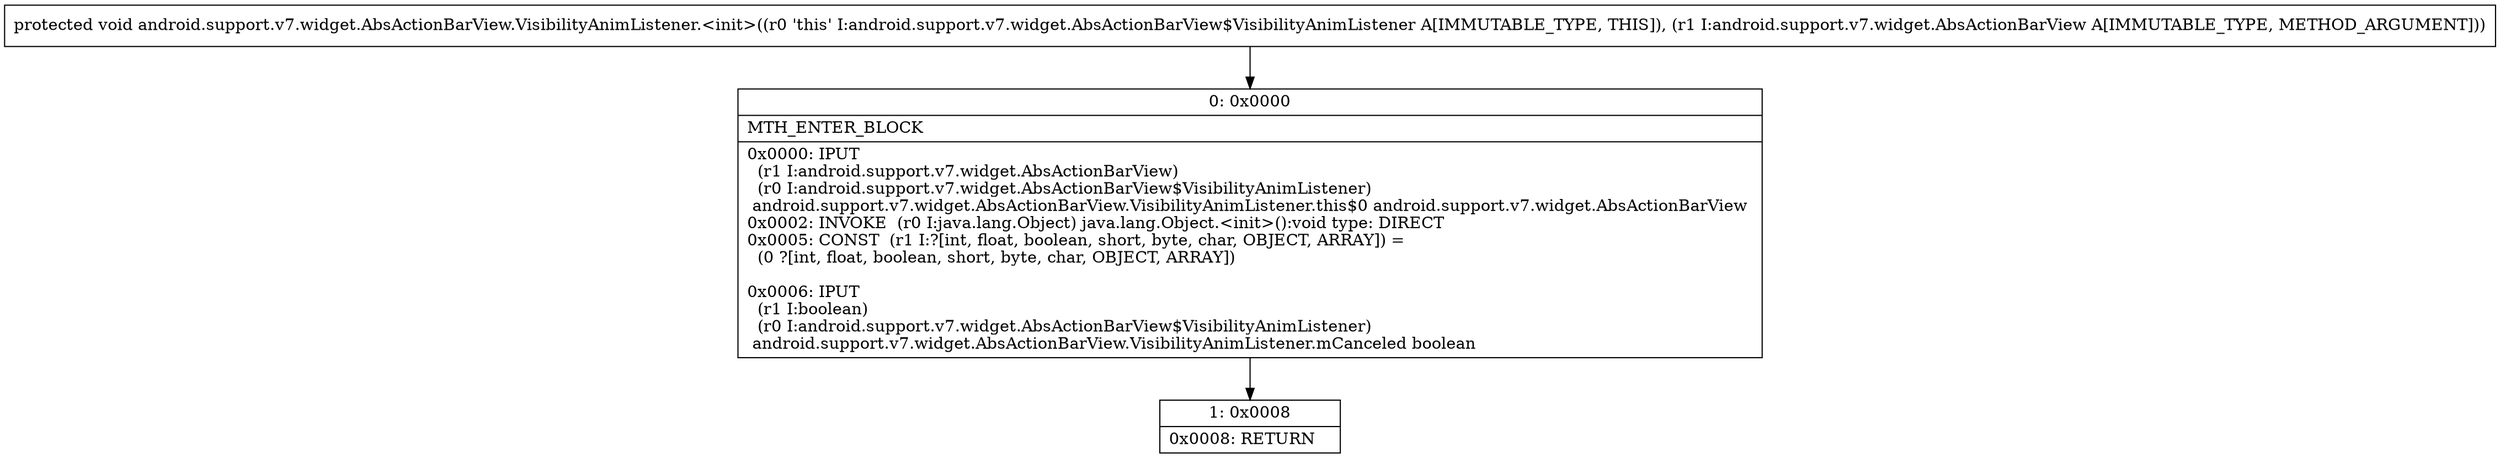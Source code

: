 digraph "CFG forandroid.support.v7.widget.AbsActionBarView.VisibilityAnimListener.\<init\>(Landroid\/support\/v7\/widget\/AbsActionBarView;)V" {
Node_0 [shape=record,label="{0\:\ 0x0000|MTH_ENTER_BLOCK\l|0x0000: IPUT  \l  (r1 I:android.support.v7.widget.AbsActionBarView)\l  (r0 I:android.support.v7.widget.AbsActionBarView$VisibilityAnimListener)\l android.support.v7.widget.AbsActionBarView.VisibilityAnimListener.this$0 android.support.v7.widget.AbsActionBarView \l0x0002: INVOKE  (r0 I:java.lang.Object) java.lang.Object.\<init\>():void type: DIRECT \l0x0005: CONST  (r1 I:?[int, float, boolean, short, byte, char, OBJECT, ARRAY]) = \l  (0 ?[int, float, boolean, short, byte, char, OBJECT, ARRAY])\l \l0x0006: IPUT  \l  (r1 I:boolean)\l  (r0 I:android.support.v7.widget.AbsActionBarView$VisibilityAnimListener)\l android.support.v7.widget.AbsActionBarView.VisibilityAnimListener.mCanceled boolean \l}"];
Node_1 [shape=record,label="{1\:\ 0x0008|0x0008: RETURN   \l}"];
MethodNode[shape=record,label="{protected void android.support.v7.widget.AbsActionBarView.VisibilityAnimListener.\<init\>((r0 'this' I:android.support.v7.widget.AbsActionBarView$VisibilityAnimListener A[IMMUTABLE_TYPE, THIS]), (r1 I:android.support.v7.widget.AbsActionBarView A[IMMUTABLE_TYPE, METHOD_ARGUMENT])) }"];
MethodNode -> Node_0;
Node_0 -> Node_1;
}

